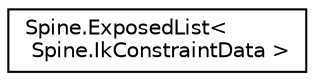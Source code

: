 digraph "그래픽컬한 클래스 계통도"
{
 // LATEX_PDF_SIZE
  edge [fontname="Helvetica",fontsize="10",labelfontname="Helvetica",labelfontsize="10"];
  node [fontname="Helvetica",fontsize="10",shape=record];
  rankdir="LR";
  Node0 [label="Spine.ExposedList\<\l Spine.IkConstraintData \>",height=0.2,width=0.4,color="black", fillcolor="white", style="filled",URL="$class_spine_1_1_exposed_list.html",tooltip=" "];
}
